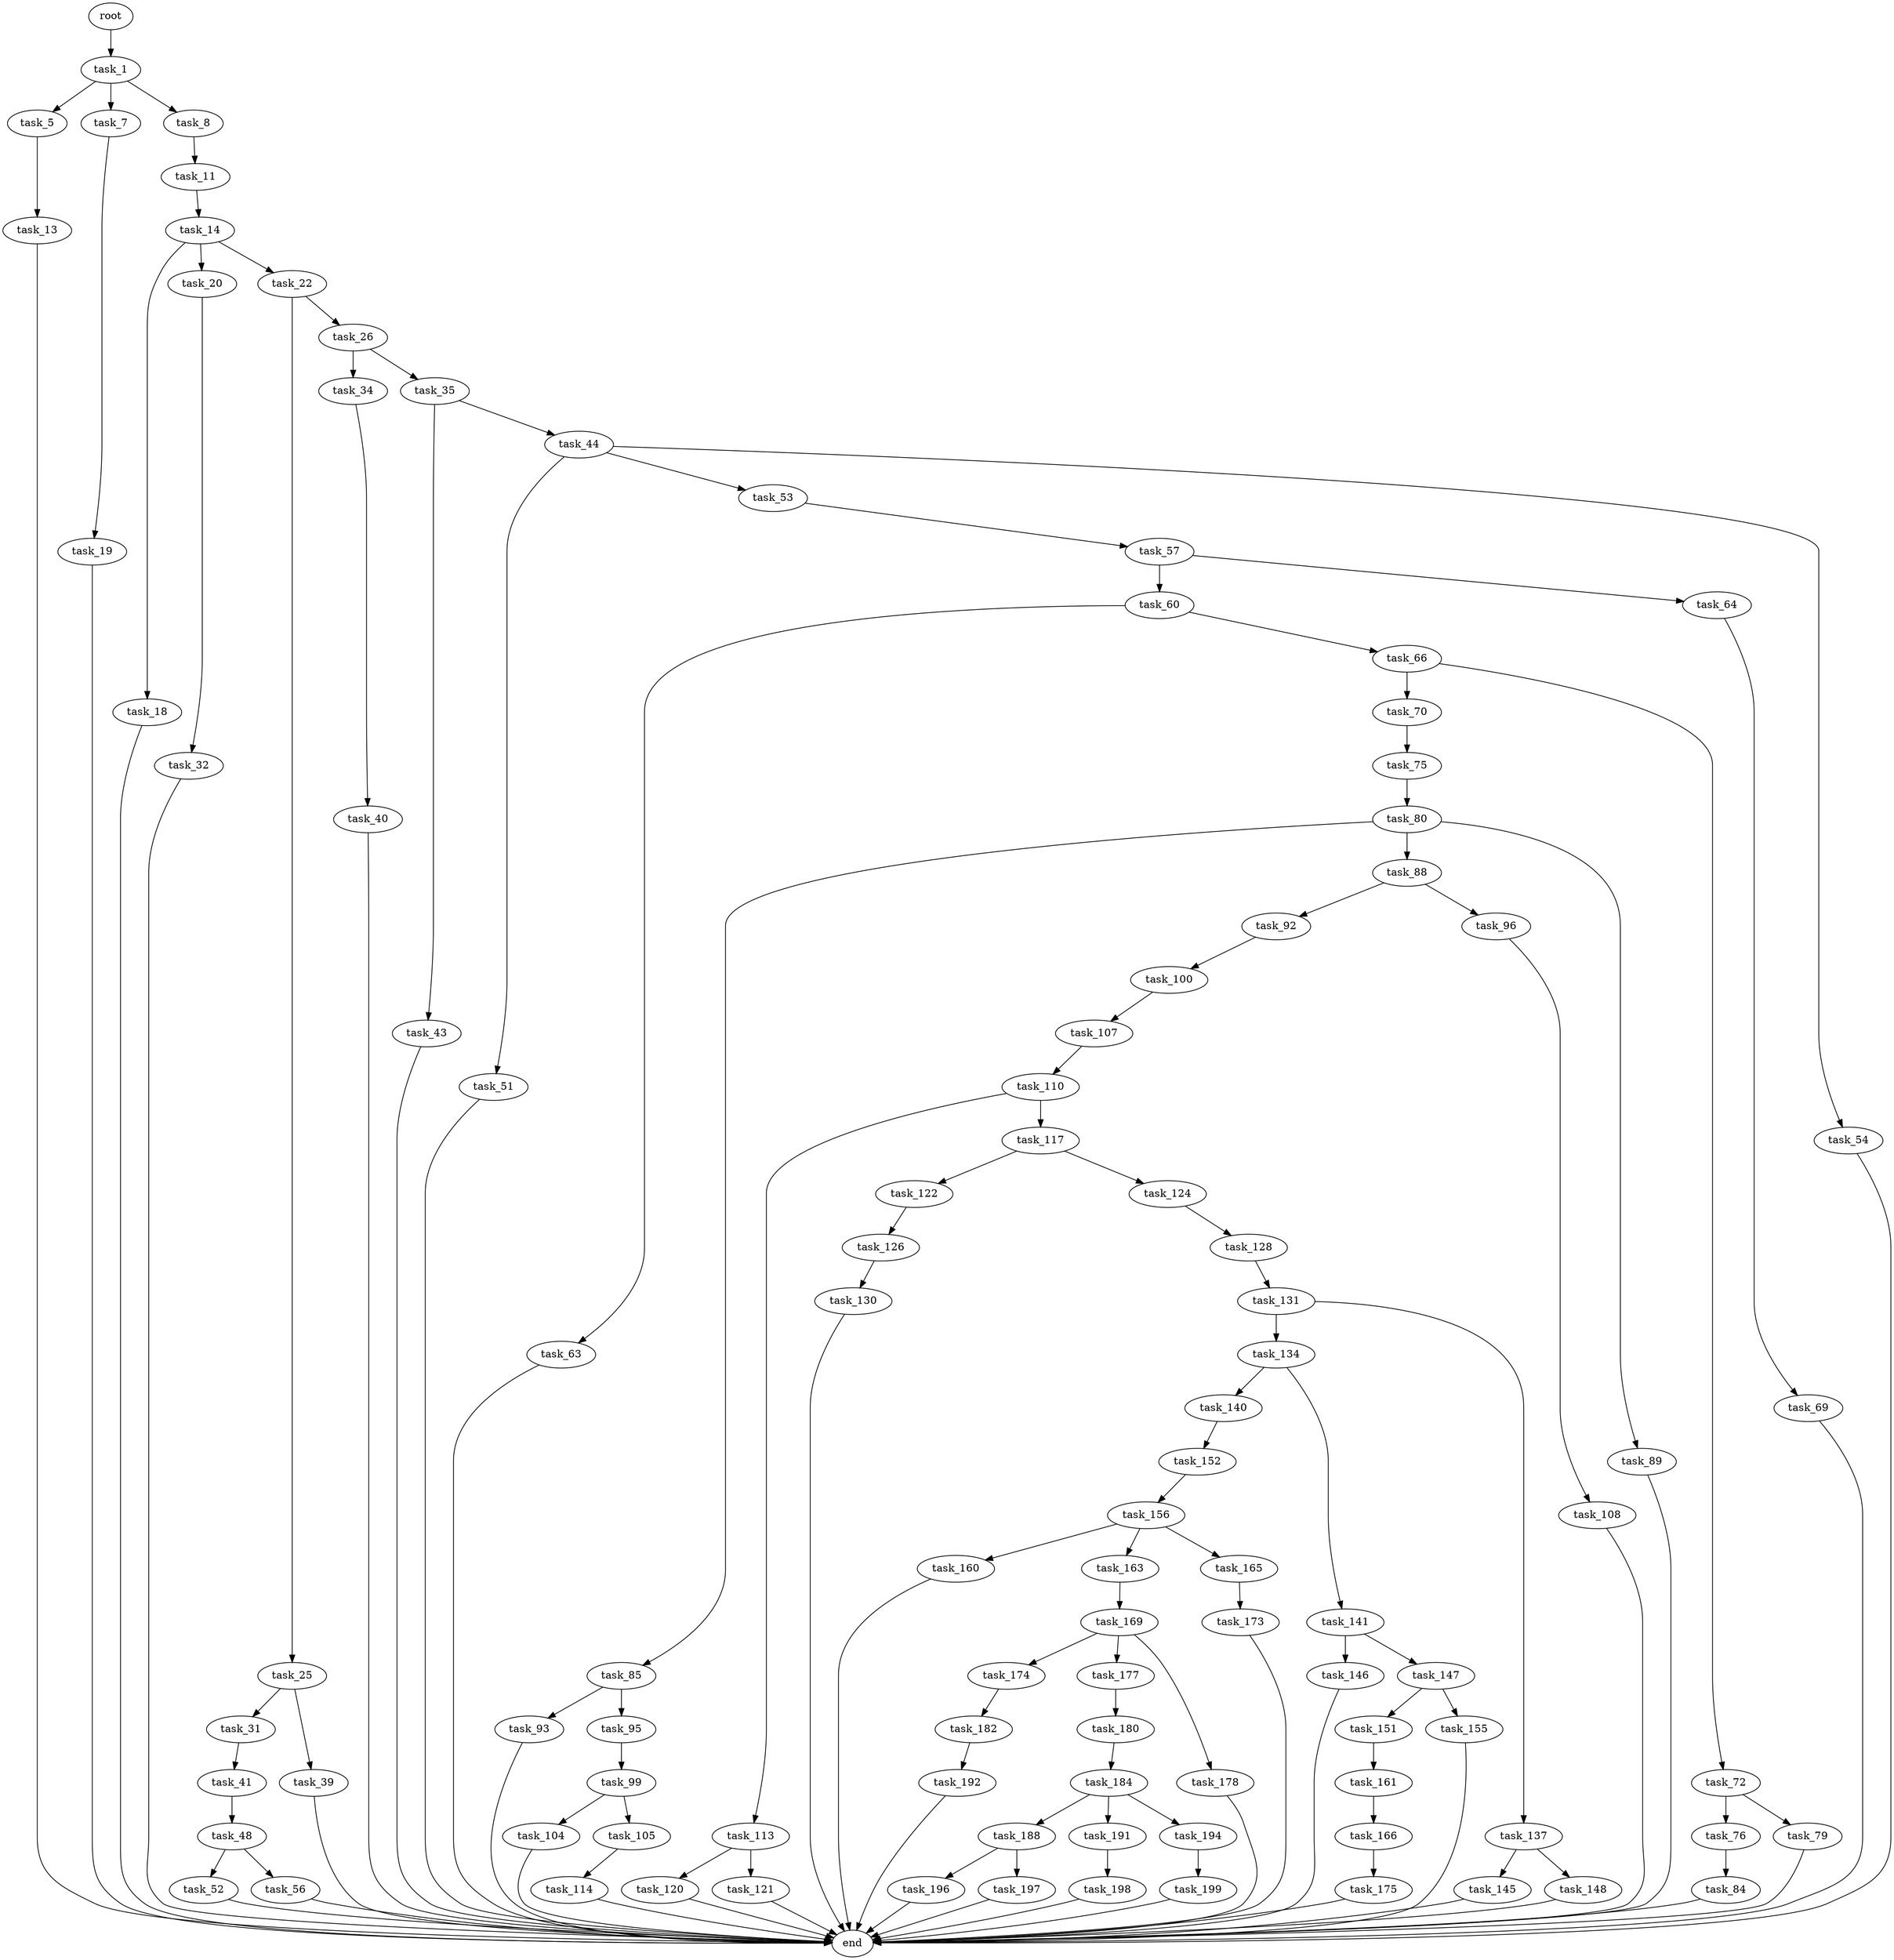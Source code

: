 digraph G {
  root [size="0.000000"];
  task_1 [size="363866899339.000000"];
  task_5 [size="368293445632.000000"];
  task_7 [size="1073741824000.000000"];
  task_8 [size="549755813888.000000"];
  task_11 [size="68719476736.000000"];
  task_13 [size="8589934592.000000"];
  task_14 [size="90234796460.000000"];
  task_18 [size="8589934592.000000"];
  task_19 [size="3827354107.000000"];
  task_20 [size="12674903836.000000"];
  task_22 [size="102974347959.000000"];
  task_25 [size="8490842025.000000"];
  task_26 [size="36530261645.000000"];
  task_31 [size="50255623947.000000"];
  task_32 [size="1065301895367.000000"];
  task_34 [size="368293445632.000000"];
  task_35 [size="86491475326.000000"];
  task_39 [size="591569569.000000"];
  task_40 [size="47967944881.000000"];
  task_41 [size="419848293595.000000"];
  task_43 [size="8589934592.000000"];
  task_44 [size="748210905.000000"];
  task_48 [size="34415551091.000000"];
  task_51 [size="44931662424.000000"];
  task_52 [size="24414789583.000000"];
  task_53 [size="885982530278.000000"];
  task_54 [size="134217728000.000000"];
  task_56 [size="110819696470.000000"];
  task_57 [size="389287901509.000000"];
  task_60 [size="22222020242.000000"];
  task_63 [size="22458050809.000000"];
  task_64 [size="782757789696.000000"];
  task_66 [size="672253797.000000"];
  task_69 [size="5186597106.000000"];
  task_70 [size="782757789696.000000"];
  task_72 [size="35531509353.000000"];
  task_75 [size="983302830886.000000"];
  task_76 [size="68719476736.000000"];
  task_79 [size="3618796868.000000"];
  task_80 [size="1073741824000.000000"];
  task_84 [size="2950760699.000000"];
  task_85 [size="39416462829.000000"];
  task_88 [size="83946689606.000000"];
  task_89 [size="1073741824000.000000"];
  task_92 [size="387093924.000000"];
  task_93 [size="930416923963.000000"];
  task_95 [size="368293445632.000000"];
  task_96 [size="1617376121.000000"];
  task_99 [size="134217728000.000000"];
  task_100 [size="10720194485.000000"];
  task_104 [size="24237905881.000000"];
  task_105 [size="23456704034.000000"];
  task_107 [size="14181652174.000000"];
  task_108 [size="28991029248.000000"];
  task_110 [size="5515280020.000000"];
  task_113 [size="782757789696.000000"];
  task_114 [size="549755813888.000000"];
  task_117 [size="621896163.000000"];
  task_120 [size="285307844728.000000"];
  task_121 [size="5647191641.000000"];
  task_122 [size="53798472246.000000"];
  task_124 [size="106212457411.000000"];
  task_126 [size="61337013938.000000"];
  task_128 [size="28991029248.000000"];
  task_130 [size="3383147456.000000"];
  task_131 [size="69563603770.000000"];
  task_134 [size="18378053502.000000"];
  task_137 [size="510602775457.000000"];
  task_140 [size="28991029248.000000"];
  task_141 [size="7607902948.000000"];
  task_145 [size="28715360362.000000"];
  task_146 [size="411040138.000000"];
  task_147 [size="28991029248.000000"];
  task_148 [size="90959817546.000000"];
  task_151 [size="1073741824000.000000"];
  task_152 [size="5124927014.000000"];
  task_155 [size="13203168528.000000"];
  task_156 [size="85205160249.000000"];
  task_160 [size="8589934592.000000"];
  task_161 [size="1055244531.000000"];
  task_163 [size="549755813888.000000"];
  task_165 [size="8589934592.000000"];
  task_166 [size="231928233984.000000"];
  task_169 [size="549755813888.000000"];
  task_173 [size="456964414434.000000"];
  task_174 [size="32126534684.000000"];
  task_175 [size="218960995828.000000"];
  task_177 [size="400041817051.000000"];
  task_178 [size="8589934592.000000"];
  task_180 [size="9629580955.000000"];
  task_182 [size="23922026720.000000"];
  task_184 [size="265816890481.000000"];
  task_188 [size="190981683895.000000"];
  task_191 [size="6624991904.000000"];
  task_192 [size="1400286898.000000"];
  task_194 [size="134217728000.000000"];
  task_196 [size="84918013880.000000"];
  task_197 [size="21770023907.000000"];
  task_198 [size="303508326119.000000"];
  task_199 [size="368293445632.000000"];
  end [size="0.000000"];

  root -> task_1 [size="1.000000"];
  task_1 -> task_5 [size="536870912.000000"];
  task_1 -> task_7 [size="536870912.000000"];
  task_1 -> task_8 [size="536870912.000000"];
  task_5 -> task_13 [size="411041792.000000"];
  task_7 -> task_19 [size="838860800.000000"];
  task_8 -> task_11 [size="536870912.000000"];
  task_11 -> task_14 [size="134217728.000000"];
  task_13 -> end [size="1.000000"];
  task_14 -> task_18 [size="301989888.000000"];
  task_14 -> task_20 [size="301989888.000000"];
  task_14 -> task_22 [size="301989888.000000"];
  task_18 -> end [size="1.000000"];
  task_19 -> end [size="1.000000"];
  task_20 -> task_32 [size="536870912.000000"];
  task_22 -> task_25 [size="134217728.000000"];
  task_22 -> task_26 [size="134217728.000000"];
  task_25 -> task_31 [size="411041792.000000"];
  task_25 -> task_39 [size="411041792.000000"];
  task_26 -> task_34 [size="75497472.000000"];
  task_26 -> task_35 [size="75497472.000000"];
  task_31 -> task_41 [size="75497472.000000"];
  task_32 -> end [size="1.000000"];
  task_34 -> task_40 [size="411041792.000000"];
  task_35 -> task_43 [size="209715200.000000"];
  task_35 -> task_44 [size="209715200.000000"];
  task_39 -> end [size="1.000000"];
  task_40 -> end [size="1.000000"];
  task_41 -> task_48 [size="411041792.000000"];
  task_43 -> end [size="1.000000"];
  task_44 -> task_51 [size="75497472.000000"];
  task_44 -> task_53 [size="75497472.000000"];
  task_44 -> task_54 [size="75497472.000000"];
  task_48 -> task_52 [size="33554432.000000"];
  task_48 -> task_56 [size="33554432.000000"];
  task_51 -> end [size="1.000000"];
  task_52 -> end [size="1.000000"];
  task_53 -> task_57 [size="679477248.000000"];
  task_54 -> end [size="1.000000"];
  task_56 -> end [size="1.000000"];
  task_57 -> task_60 [size="411041792.000000"];
  task_57 -> task_64 [size="411041792.000000"];
  task_60 -> task_63 [size="411041792.000000"];
  task_60 -> task_66 [size="411041792.000000"];
  task_63 -> end [size="1.000000"];
  task_64 -> task_69 [size="679477248.000000"];
  task_66 -> task_70 [size="33554432.000000"];
  task_66 -> task_72 [size="33554432.000000"];
  task_69 -> end [size="1.000000"];
  task_70 -> task_75 [size="679477248.000000"];
  task_72 -> task_76 [size="134217728.000000"];
  task_72 -> task_79 [size="134217728.000000"];
  task_75 -> task_80 [size="838860800.000000"];
  task_76 -> task_84 [size="134217728.000000"];
  task_79 -> end [size="1.000000"];
  task_80 -> task_85 [size="838860800.000000"];
  task_80 -> task_88 [size="838860800.000000"];
  task_80 -> task_89 [size="838860800.000000"];
  task_84 -> end [size="1.000000"];
  task_85 -> task_93 [size="838860800.000000"];
  task_85 -> task_95 [size="838860800.000000"];
  task_88 -> task_92 [size="209715200.000000"];
  task_88 -> task_96 [size="209715200.000000"];
  task_89 -> end [size="1.000000"];
  task_92 -> task_100 [size="33554432.000000"];
  task_93 -> end [size="1.000000"];
  task_95 -> task_99 [size="411041792.000000"];
  task_96 -> task_108 [size="33554432.000000"];
  task_99 -> task_104 [size="209715200.000000"];
  task_99 -> task_105 [size="209715200.000000"];
  task_100 -> task_107 [size="679477248.000000"];
  task_104 -> end [size="1.000000"];
  task_105 -> task_114 [size="411041792.000000"];
  task_107 -> task_110 [size="838860800.000000"];
  task_108 -> end [size="1.000000"];
  task_110 -> task_113 [size="301989888.000000"];
  task_110 -> task_117 [size="301989888.000000"];
  task_113 -> task_120 [size="679477248.000000"];
  task_113 -> task_121 [size="679477248.000000"];
  task_114 -> end [size="1.000000"];
  task_117 -> task_122 [size="75497472.000000"];
  task_117 -> task_124 [size="75497472.000000"];
  task_120 -> end [size="1.000000"];
  task_121 -> end [size="1.000000"];
  task_122 -> task_126 [size="134217728.000000"];
  task_124 -> task_128 [size="209715200.000000"];
  task_126 -> task_130 [size="134217728.000000"];
  task_128 -> task_131 [size="75497472.000000"];
  task_130 -> end [size="1.000000"];
  task_131 -> task_134 [size="75497472.000000"];
  task_131 -> task_137 [size="75497472.000000"];
  task_134 -> task_140 [size="838860800.000000"];
  task_134 -> task_141 [size="838860800.000000"];
  task_137 -> task_145 [size="411041792.000000"];
  task_137 -> task_148 [size="411041792.000000"];
  task_140 -> task_152 [size="75497472.000000"];
  task_141 -> task_146 [size="134217728.000000"];
  task_141 -> task_147 [size="134217728.000000"];
  task_145 -> end [size="1.000000"];
  task_146 -> end [size="1.000000"];
  task_147 -> task_151 [size="75497472.000000"];
  task_147 -> task_155 [size="75497472.000000"];
  task_148 -> end [size="1.000000"];
  task_151 -> task_161 [size="838860800.000000"];
  task_152 -> task_156 [size="301989888.000000"];
  task_155 -> end [size="1.000000"];
  task_156 -> task_160 [size="301989888.000000"];
  task_156 -> task_163 [size="301989888.000000"];
  task_156 -> task_165 [size="301989888.000000"];
  task_160 -> end [size="1.000000"];
  task_161 -> task_166 [size="33554432.000000"];
  task_163 -> task_169 [size="536870912.000000"];
  task_165 -> task_173 [size="33554432.000000"];
  task_166 -> task_175 [size="301989888.000000"];
  task_169 -> task_174 [size="536870912.000000"];
  task_169 -> task_177 [size="536870912.000000"];
  task_169 -> task_178 [size="536870912.000000"];
  task_173 -> end [size="1.000000"];
  task_174 -> task_182 [size="134217728.000000"];
  task_175 -> end [size="1.000000"];
  task_177 -> task_180 [size="301989888.000000"];
  task_178 -> end [size="1.000000"];
  task_180 -> task_184 [size="209715200.000000"];
  task_182 -> task_192 [size="679477248.000000"];
  task_184 -> task_188 [size="679477248.000000"];
  task_184 -> task_191 [size="679477248.000000"];
  task_184 -> task_194 [size="679477248.000000"];
  task_188 -> task_196 [size="301989888.000000"];
  task_188 -> task_197 [size="301989888.000000"];
  task_191 -> task_198 [size="679477248.000000"];
  task_192 -> end [size="1.000000"];
  task_194 -> task_199 [size="209715200.000000"];
  task_196 -> end [size="1.000000"];
  task_197 -> end [size="1.000000"];
  task_198 -> end [size="1.000000"];
  task_199 -> end [size="1.000000"];
}
